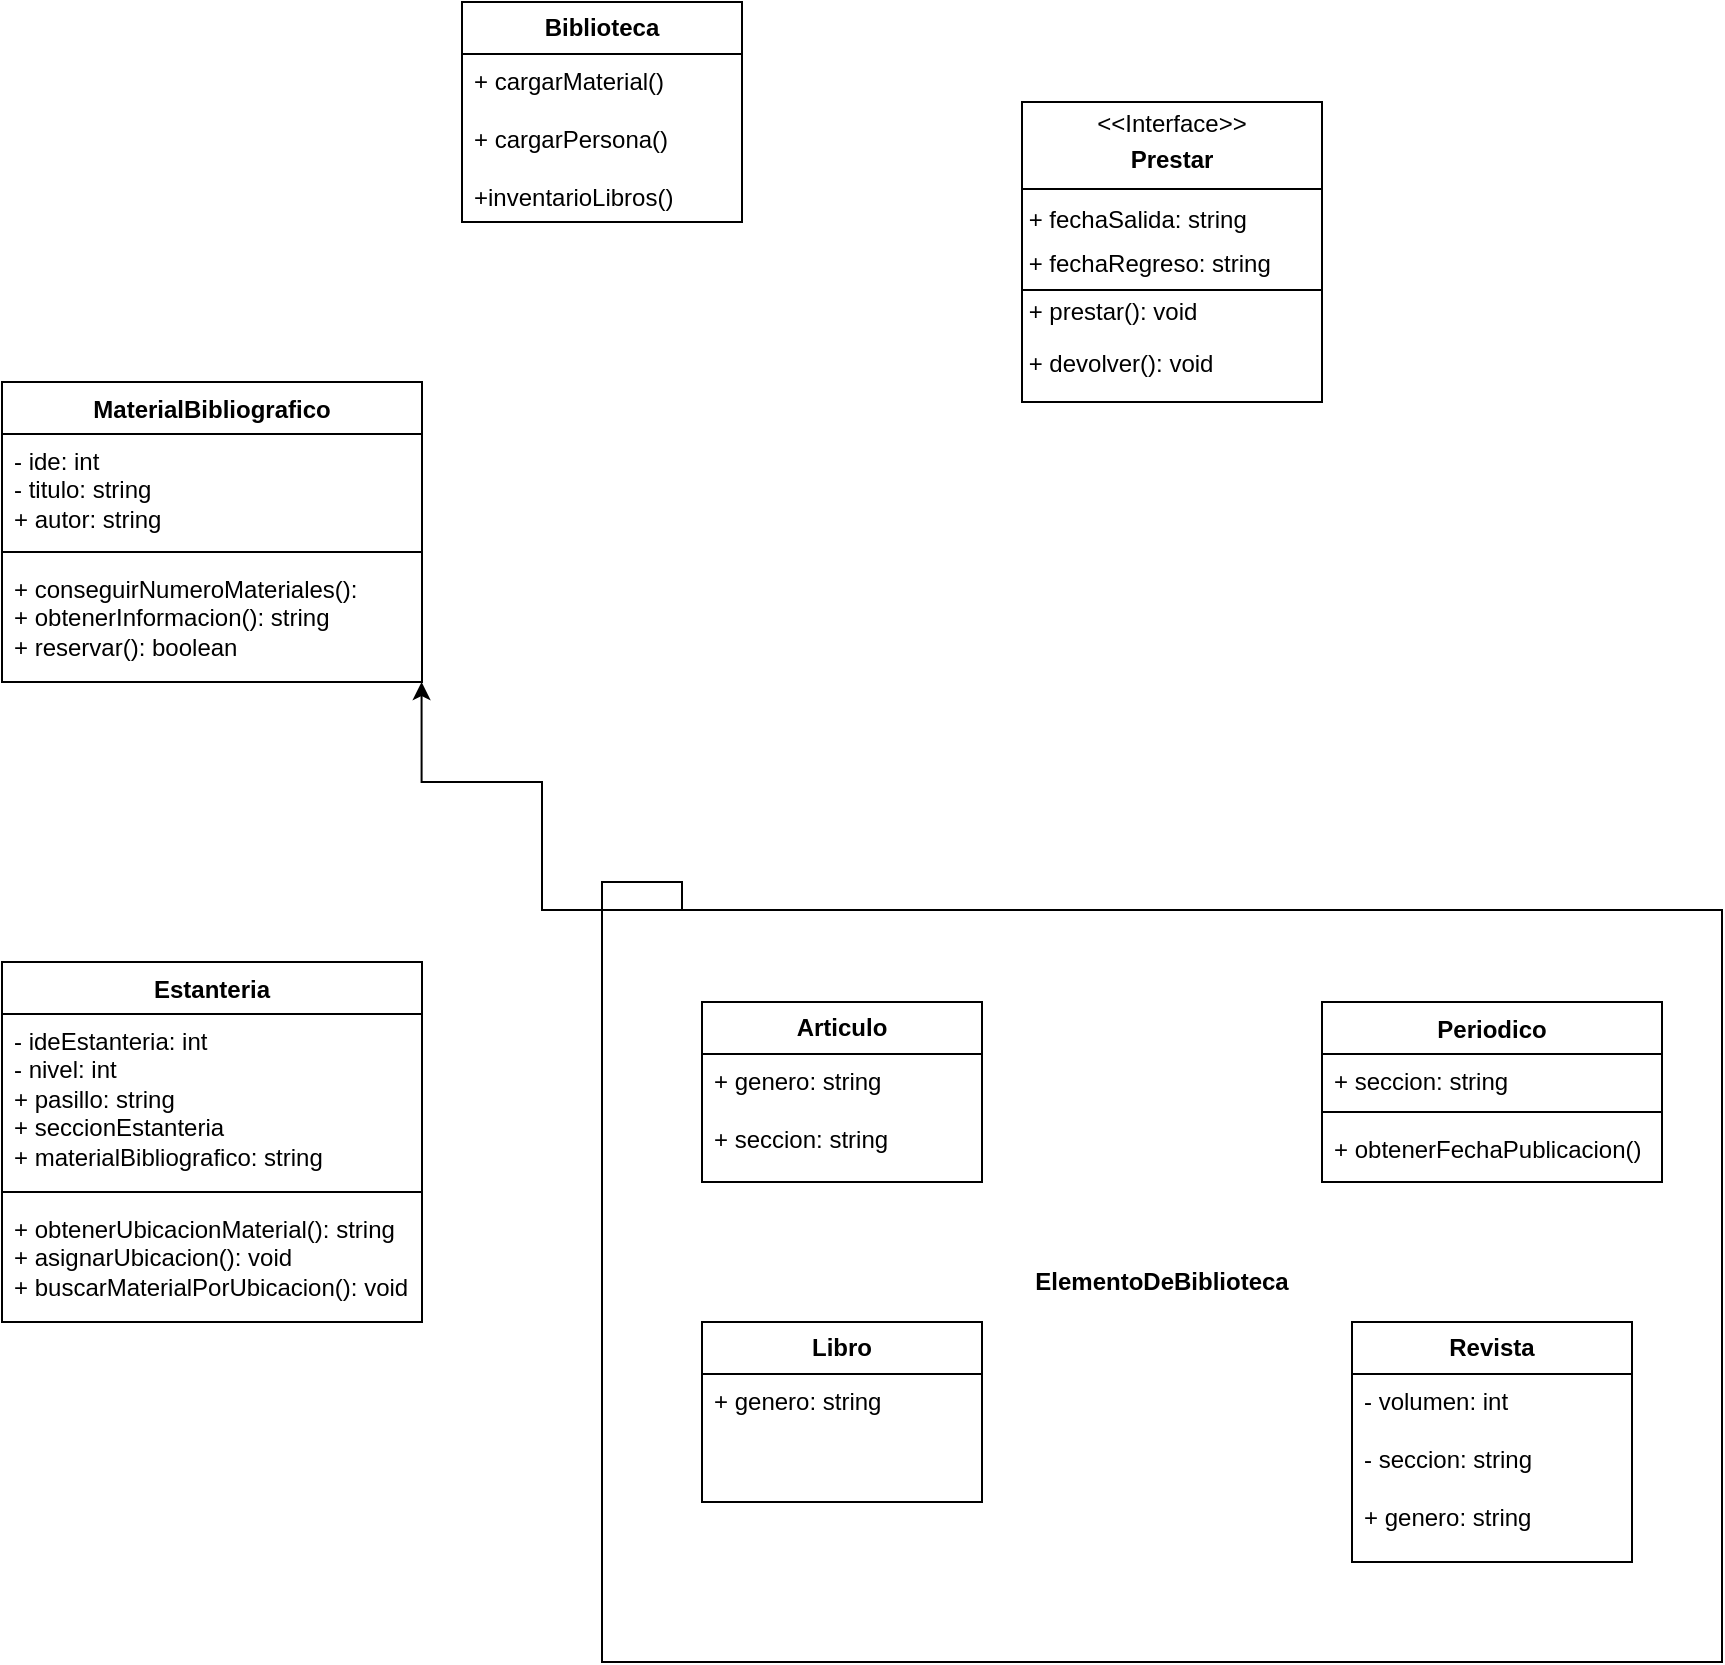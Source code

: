 <mxfile version="24.3.1" type="github">
  <diagram name="Página-1" id="5UhaUp2Hi72bsZf6Lmdj">
    <mxGraphModel dx="556" dy="572" grid="1" gridSize="10" guides="1" tooltips="1" connect="1" arrows="1" fold="1" page="1" pageScale="1" pageWidth="827" pageHeight="1169" math="0" shadow="0">
      <root>
        <mxCell id="0" />
        <mxCell id="1" parent="0" />
        <mxCell id="k2bazmmMYpicAM8PdwA0-1" value="&lt;b&gt;Biblioteca&lt;/b&gt;" style="swimlane;fontStyle=0;childLayout=stackLayout;horizontal=1;startSize=26;fillColor=none;horizontalStack=0;resizeParent=1;resizeParentMax=0;resizeLast=0;collapsible=1;marginBottom=0;whiteSpace=wrap;html=1;" vertex="1" parent="1">
          <mxGeometry x="280" y="30" width="140" height="110" as="geometry" />
        </mxCell>
        <mxCell id="k2bazmmMYpicAM8PdwA0-3" value="+ cargarMaterial()&lt;div&gt;&lt;br&gt;&lt;div&gt;+ cargarPersona()&lt;/div&gt;&lt;div&gt;&lt;br&gt;&lt;div&gt;+inventarioLibros()&lt;/div&gt;&lt;/div&gt;&lt;/div&gt;" style="text;strokeColor=none;fillColor=none;align=left;verticalAlign=top;spacingLeft=4;spacingRight=4;overflow=hidden;rotatable=0;points=[[0,0.5],[1,0.5]];portConstraint=eastwest;whiteSpace=wrap;html=1;" vertex="1" parent="k2bazmmMYpicAM8PdwA0-1">
          <mxGeometry y="26" width="140" height="84" as="geometry" />
        </mxCell>
        <mxCell id="k2bazmmMYpicAM8PdwA0-5" value="MaterialBibliografico" style="swimlane;fontStyle=1;align=center;verticalAlign=top;childLayout=stackLayout;horizontal=1;startSize=26;horizontalStack=0;resizeParent=1;resizeParentMax=0;resizeLast=0;collapsible=1;marginBottom=0;whiteSpace=wrap;html=1;" vertex="1" parent="1">
          <mxGeometry x="50" y="220" width="210" height="150" as="geometry" />
        </mxCell>
        <mxCell id="k2bazmmMYpicAM8PdwA0-6" value="- ide: int&lt;div&gt;- titulo: string&lt;/div&gt;&lt;div&gt;+ autor: string&lt;/div&gt;" style="text;strokeColor=none;fillColor=none;align=left;verticalAlign=top;spacingLeft=4;spacingRight=4;overflow=hidden;rotatable=0;points=[[0,0.5],[1,0.5]];portConstraint=eastwest;whiteSpace=wrap;html=1;" vertex="1" parent="k2bazmmMYpicAM8PdwA0-5">
          <mxGeometry y="26" width="210" height="54" as="geometry" />
        </mxCell>
        <mxCell id="k2bazmmMYpicAM8PdwA0-7" value="" style="line;strokeWidth=1;fillColor=none;align=left;verticalAlign=middle;spacingTop=-1;spacingLeft=3;spacingRight=3;rotatable=0;labelPosition=right;points=[];portConstraint=eastwest;strokeColor=inherit;" vertex="1" parent="k2bazmmMYpicAM8PdwA0-5">
          <mxGeometry y="80" width="210" height="10" as="geometry" />
        </mxCell>
        <mxCell id="k2bazmmMYpicAM8PdwA0-8" value="+ conseguirNumeroMateriales():&lt;div&gt;+ obtenerInformacion(): string&lt;/div&gt;&lt;div&gt;+ reservar(): boolean&lt;/div&gt;" style="text;strokeColor=none;fillColor=none;align=left;verticalAlign=top;spacingLeft=4;spacingRight=4;overflow=hidden;rotatable=0;points=[[0,0.5],[1,0.5]];portConstraint=eastwest;whiteSpace=wrap;html=1;" vertex="1" parent="k2bazmmMYpicAM8PdwA0-5">
          <mxGeometry y="90" width="210" height="60" as="geometry" />
        </mxCell>
        <mxCell id="k2bazmmMYpicAM8PdwA0-9" value="Estanteria" style="swimlane;fontStyle=1;align=center;verticalAlign=top;childLayout=stackLayout;horizontal=1;startSize=26;horizontalStack=0;resizeParent=1;resizeParentMax=0;resizeLast=0;collapsible=1;marginBottom=0;whiteSpace=wrap;html=1;" vertex="1" parent="1">
          <mxGeometry x="50" y="510" width="210" height="180" as="geometry">
            <mxRectangle x="50" y="510" width="90" height="30" as="alternateBounds" />
          </mxGeometry>
        </mxCell>
        <mxCell id="k2bazmmMYpicAM8PdwA0-10" value="- ideEstanteria: int&lt;div&gt;- nivel: int&lt;/div&gt;&lt;div&gt;+ pasillo: string&lt;/div&gt;&lt;div&gt;+ seccionEstanteria&lt;/div&gt;&lt;div&gt;+ materialBibliografico: string&lt;br&gt;&lt;/div&gt;" style="text;strokeColor=none;fillColor=none;align=left;verticalAlign=top;spacingLeft=4;spacingRight=4;overflow=hidden;rotatable=0;points=[[0,0.5],[1,0.5]];portConstraint=eastwest;whiteSpace=wrap;html=1;" vertex="1" parent="k2bazmmMYpicAM8PdwA0-9">
          <mxGeometry y="26" width="210" height="84" as="geometry" />
        </mxCell>
        <mxCell id="k2bazmmMYpicAM8PdwA0-11" value="" style="line;strokeWidth=1;fillColor=none;align=left;verticalAlign=middle;spacingTop=-1;spacingLeft=3;spacingRight=3;rotatable=0;labelPosition=right;points=[];portConstraint=eastwest;strokeColor=inherit;" vertex="1" parent="k2bazmmMYpicAM8PdwA0-9">
          <mxGeometry y="110" width="210" height="10" as="geometry" />
        </mxCell>
        <mxCell id="k2bazmmMYpicAM8PdwA0-12" value="+ obtenerUbicacionMaterial(): string&lt;div&gt;+ asignarUbicacion(): void&lt;/div&gt;&lt;div&gt;+ buscarMaterialPorUbicacion(): void&lt;/div&gt;" style="text;strokeColor=none;fillColor=none;align=left;verticalAlign=top;spacingLeft=4;spacingRight=4;overflow=hidden;rotatable=0;points=[[0,0.5],[1,0.5]];portConstraint=eastwest;whiteSpace=wrap;html=1;" vertex="1" parent="k2bazmmMYpicAM8PdwA0-9">
          <mxGeometry y="120" width="210" height="60" as="geometry" />
        </mxCell>
        <mxCell id="k2bazmmMYpicAM8PdwA0-14" value="&lt;div style=&quot;text-align: left;&quot;&gt;&lt;span style=&quot;background-color: initial;&quot;&gt;ElementoDeBiblioteca&lt;/span&gt;&lt;br&gt;&lt;/div&gt;" style="shape=folder;fontStyle=1;spacingTop=10;tabWidth=40;tabHeight=14;tabPosition=left;html=1;whiteSpace=wrap;" vertex="1" parent="1">
          <mxGeometry x="350" y="470" width="560" height="390" as="geometry" />
        </mxCell>
        <mxCell id="k2bazmmMYpicAM8PdwA0-15" value="Periodico" style="swimlane;fontStyle=1;align=center;verticalAlign=top;childLayout=stackLayout;horizontal=1;startSize=26;horizontalStack=0;resizeParent=1;resizeParentMax=0;resizeLast=0;collapsible=1;marginBottom=0;whiteSpace=wrap;html=1;" vertex="1" parent="1">
          <mxGeometry x="710" y="530" width="170" height="90" as="geometry">
            <mxRectangle x="50" y="510" width="90" height="30" as="alternateBounds" />
          </mxGeometry>
        </mxCell>
        <mxCell id="k2bazmmMYpicAM8PdwA0-16" value="&lt;div&gt;+ seccion: string&lt;/div&gt;" style="text;strokeColor=none;fillColor=none;align=left;verticalAlign=top;spacingLeft=4;spacingRight=4;overflow=hidden;rotatable=0;points=[[0,0.5],[1,0.5]];portConstraint=eastwest;whiteSpace=wrap;html=1;" vertex="1" parent="k2bazmmMYpicAM8PdwA0-15">
          <mxGeometry y="26" width="170" height="24" as="geometry" />
        </mxCell>
        <mxCell id="k2bazmmMYpicAM8PdwA0-17" value="" style="line;strokeWidth=1;fillColor=none;align=left;verticalAlign=middle;spacingTop=-1;spacingLeft=3;spacingRight=3;rotatable=0;labelPosition=right;points=[];portConstraint=eastwest;strokeColor=inherit;" vertex="1" parent="k2bazmmMYpicAM8PdwA0-15">
          <mxGeometry y="50" width="170" height="10" as="geometry" />
        </mxCell>
        <mxCell id="k2bazmmMYpicAM8PdwA0-18" value="+ obtenerFechaPublicacion()" style="text;strokeColor=none;fillColor=none;align=left;verticalAlign=top;spacingLeft=4;spacingRight=4;overflow=hidden;rotatable=0;points=[[0,0.5],[1,0.5]];portConstraint=eastwest;whiteSpace=wrap;html=1;" vertex="1" parent="k2bazmmMYpicAM8PdwA0-15">
          <mxGeometry y="60" width="170" height="30" as="geometry" />
        </mxCell>
        <mxCell id="k2bazmmMYpicAM8PdwA0-19" value="&lt;b&gt;Articulo&lt;/b&gt;" style="swimlane;fontStyle=0;childLayout=stackLayout;horizontal=1;startSize=26;fillColor=none;horizontalStack=0;resizeParent=1;resizeParentMax=0;resizeLast=0;collapsible=1;marginBottom=0;whiteSpace=wrap;html=1;" vertex="1" parent="1">
          <mxGeometry x="400" y="530" width="140" height="90" as="geometry" />
        </mxCell>
        <mxCell id="k2bazmmMYpicAM8PdwA0-20" value="+ genero: string&lt;div&gt;&lt;br&gt;&lt;/div&gt;&lt;div&gt;+ seccion: string&lt;/div&gt;" style="text;strokeColor=none;fillColor=none;align=left;verticalAlign=top;spacingLeft=4;spacingRight=4;overflow=hidden;rotatable=0;points=[[0,0.5],[1,0.5]];portConstraint=eastwest;whiteSpace=wrap;html=1;" vertex="1" parent="k2bazmmMYpicAM8PdwA0-19">
          <mxGeometry y="26" width="140" height="64" as="geometry" />
        </mxCell>
        <mxCell id="k2bazmmMYpicAM8PdwA0-21" value="&lt;b&gt;Libro&lt;/b&gt;" style="swimlane;fontStyle=0;childLayout=stackLayout;horizontal=1;startSize=26;fillColor=none;horizontalStack=0;resizeParent=1;resizeParentMax=0;resizeLast=0;collapsible=1;marginBottom=0;whiteSpace=wrap;html=1;" vertex="1" parent="1">
          <mxGeometry x="400" y="690" width="140" height="90" as="geometry" />
        </mxCell>
        <mxCell id="k2bazmmMYpicAM8PdwA0-22" value="+ genero: string&lt;div&gt;&lt;br&gt;&lt;/div&gt;&lt;div&gt;&lt;br&gt;&lt;/div&gt;" style="text;strokeColor=none;fillColor=none;align=left;verticalAlign=top;spacingLeft=4;spacingRight=4;overflow=hidden;rotatable=0;points=[[0,0.5],[1,0.5]];portConstraint=eastwest;whiteSpace=wrap;html=1;" vertex="1" parent="k2bazmmMYpicAM8PdwA0-21">
          <mxGeometry y="26" width="140" height="64" as="geometry" />
        </mxCell>
        <mxCell id="k2bazmmMYpicAM8PdwA0-23" value="&lt;b&gt;Revista&lt;/b&gt;" style="swimlane;fontStyle=0;childLayout=stackLayout;horizontal=1;startSize=26;fillColor=none;horizontalStack=0;resizeParent=1;resizeParentMax=0;resizeLast=0;collapsible=1;marginBottom=0;whiteSpace=wrap;html=1;" vertex="1" parent="1">
          <mxGeometry x="725" y="690" width="140" height="120" as="geometry" />
        </mxCell>
        <mxCell id="k2bazmmMYpicAM8PdwA0-24" value="- volumen: int&lt;div&gt;&lt;br&gt;&lt;/div&gt;&lt;div&gt;- seccion: string&lt;/div&gt;&lt;div&gt;&lt;br&gt;&lt;/div&gt;&lt;div&gt;+ genero: string&lt;/div&gt;" style="text;strokeColor=none;fillColor=none;align=left;verticalAlign=top;spacingLeft=4;spacingRight=4;overflow=hidden;rotatable=0;points=[[0,0.5],[1,0.5]];portConstraint=eastwest;whiteSpace=wrap;html=1;" vertex="1" parent="k2bazmmMYpicAM8PdwA0-23">
          <mxGeometry y="26" width="140" height="94" as="geometry" />
        </mxCell>
        <mxCell id="k2bazmmMYpicAM8PdwA0-25" value="&lt;p style=&quot;margin:0px;margin-top:4px;text-align:center;&quot;&gt;&amp;lt;&amp;lt;Interface&amp;gt;&amp;gt;&lt;/p&gt;&lt;p style=&quot;margin:0px;margin-top:4px;text-align:center;&quot;&gt;&lt;b&gt;Prestar&lt;/b&gt;&lt;/p&gt;&lt;hr size=&quot;1&quot; style=&quot;border-style:solid;&quot;&gt;&lt;div style=&quot;height:2px;&quot;&gt;&lt;br&gt;&lt;/div&gt;&lt;div style=&quot;height:2px;&quot;&gt;&amp;nbsp;+ fechaSalida: string&lt;/div&gt;&lt;div style=&quot;height:2px;&quot;&gt;&lt;br&gt;&lt;/div&gt;&lt;div style=&quot;height:2px;&quot;&gt;&lt;br&gt;&lt;/div&gt;&lt;div style=&quot;height:2px;&quot;&gt;&lt;br&gt;&lt;/div&gt;&lt;div style=&quot;height:2px;&quot;&gt;&lt;br&gt;&lt;/div&gt;&lt;div style=&quot;height:2px;&quot;&gt;&lt;br&gt;&lt;/div&gt;&lt;div style=&quot;height:2px;&quot;&gt;&lt;br&gt;&lt;/div&gt;&lt;div style=&quot;height:2px;&quot;&gt;&lt;br&gt;&lt;/div&gt;&lt;div style=&quot;height:2px;&quot;&gt;&lt;br&gt;&lt;/div&gt;&lt;div style=&quot;height:2px;&quot;&gt;&lt;br&gt;&lt;/div&gt;&lt;div style=&quot;height:2px;&quot;&gt;&lt;br&gt;&lt;/div&gt;&lt;div style=&quot;height:2px;&quot;&gt;&amp;nbsp;+ fechaRegreso: string&lt;/div&gt;&lt;div style=&quot;height:2px;&quot;&gt;&lt;br&gt;&lt;/div&gt;&lt;div style=&quot;height:2px;&quot;&gt;&lt;br&gt;&lt;/div&gt;&lt;div style=&quot;height:2px;&quot;&gt;&lt;br&gt;&lt;/div&gt;&lt;div style=&quot;height:2px;&quot;&gt;&lt;br&gt;&lt;/div&gt;&lt;div style=&quot;height:2px;&quot;&gt;&lt;br&gt;&lt;/div&gt;&lt;div style=&quot;height:2px;&quot;&gt;&lt;br&gt;&lt;/div&gt;&lt;div style=&quot;height:2px;&quot;&gt;&lt;br&gt;&lt;/div&gt;&lt;div style=&quot;height:2px;&quot;&gt;&lt;br&gt;&lt;/div&gt;&lt;div style=&quot;height:2px;&quot;&gt;&lt;br&gt;&lt;/div&gt;&lt;div style=&quot;height:2px;&quot;&gt;&lt;br&gt;&lt;/div&gt;&lt;div style=&quot;height:2px;&quot;&gt;&amp;nbsp;&lt;/div&gt;&lt;div style=&quot;height:2px;&quot;&gt;&amp;nbsp;+ prestar(): void&lt;/div&gt;&lt;div style=&quot;height:2px;&quot;&gt;&lt;br&gt;&lt;/div&gt;&lt;div style=&quot;height:2px;&quot;&gt;&lt;br&gt;&lt;/div&gt;&lt;div style=&quot;height:2px;&quot;&gt;&lt;br&gt;&lt;/div&gt;&lt;div style=&quot;height:2px;&quot;&gt;&lt;br&gt;&lt;/div&gt;&lt;div style=&quot;height:2px;&quot;&gt;&lt;br&gt;&lt;/div&gt;&lt;div style=&quot;height:2px;&quot;&gt;&lt;br&gt;&amp;nbsp;+ devolver(): void&lt;/div&gt;" style="verticalAlign=top;align=left;overflow=fill;html=1;whiteSpace=wrap;" vertex="1" parent="1">
          <mxGeometry x="560" y="80" width="150" height="150" as="geometry" />
        </mxCell>
        <mxCell id="k2bazmmMYpicAM8PdwA0-26" value="" style="line;strokeWidth=1;fillColor=none;align=left;verticalAlign=middle;spacingTop=-1;spacingLeft=3;spacingRight=3;rotatable=0;labelPosition=right;points=[];portConstraint=eastwest;strokeColor=inherit;" vertex="1" parent="1">
          <mxGeometry x="560" y="170" width="150" height="8" as="geometry" />
        </mxCell>
        <mxCell id="k2bazmmMYpicAM8PdwA0-27" style="edgeStyle=orthogonalEdgeStyle;rounded=0;orthogonalLoop=1;jettySize=auto;html=1;exitX=0;exitY=0;exitDx=0;exitDy=14;exitPerimeter=0;entryX=0.999;entryY=1;entryDx=0;entryDy=0;entryPerimeter=0;" edge="1" parent="1" source="k2bazmmMYpicAM8PdwA0-14" target="k2bazmmMYpicAM8PdwA0-8">
          <mxGeometry relative="1" as="geometry">
            <mxPoint x="260" y="380" as="targetPoint" />
            <Array as="points">
              <mxPoint x="320" y="484" />
              <mxPoint x="320" y="420" />
              <mxPoint x="260" y="420" />
            </Array>
          </mxGeometry>
        </mxCell>
      </root>
    </mxGraphModel>
  </diagram>
</mxfile>
